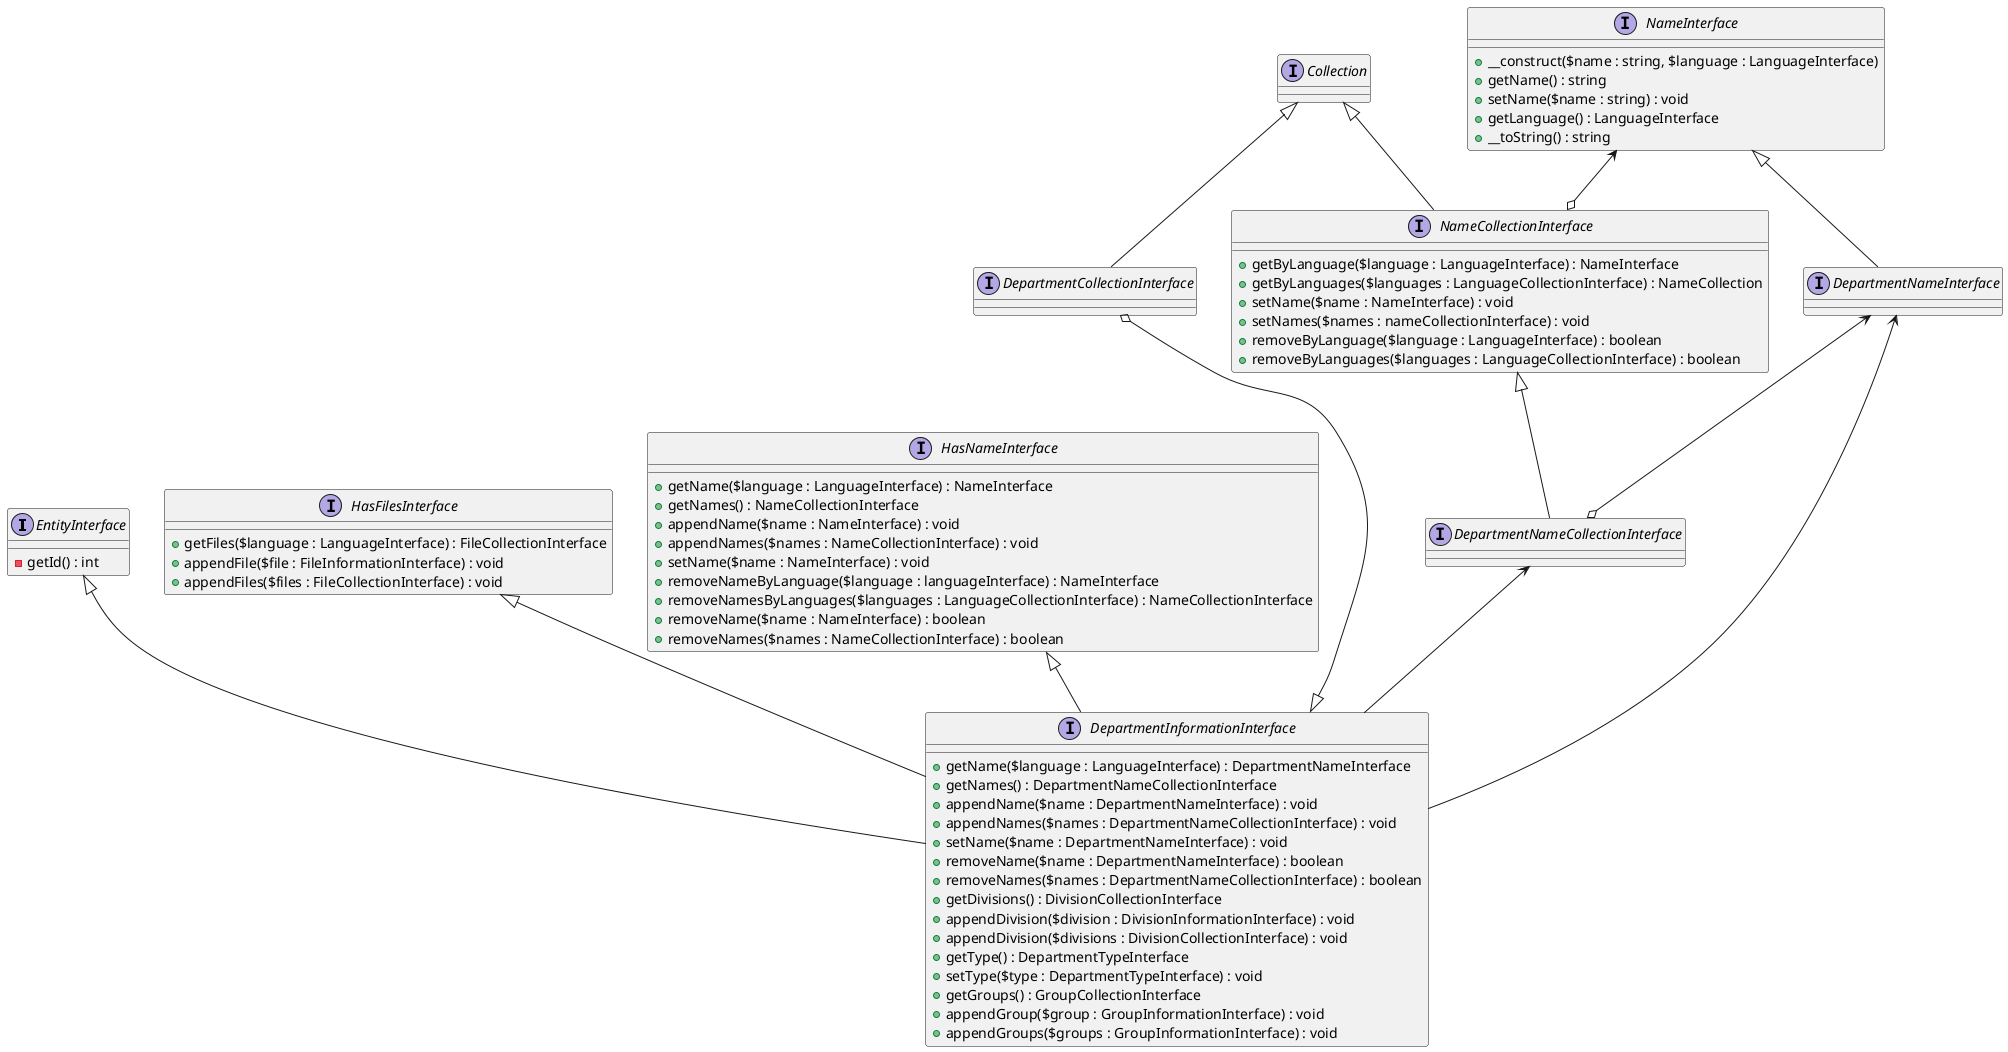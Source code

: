 @startuml

interface EntityInterface{
    -getId() : int
}

interface HasFilesInterface{
    +getFiles($language : LanguageInterface) : FileCollectionInterface
    +appendFile($file : FileInformationInterface) : void
    +appendFiles($files : FileCollectionInterface) : void
}

interface HasNameInterface{
    +getName($language : LanguageInterface) : NameInterface
    +getNames() : NameCollectionInterface
    +appendName($name : NameInterface) : void
    +appendNames($names : NameCollectionInterface) : void
    +setName($name : NameInterface) : void
    +removeNameByLanguage($language : languageInterface) : NameInterface
    +removeNamesByLanguages($languages : LanguageCollectionInterface) : NameCollectionInterface
    +removeName($name : NameInterface) : boolean
    +removeNames($names : NameCollectionInterface) : boolean
}

interface DepartmentCollectionInterface{
}

interface DepartmentInformationInterface{
   +getName($language : LanguageInterface) : DepartmentNameInterface
   +getNames() : DepartmentNameCollectionInterface
   +appendName($name : DepartmentNameInterface) : void
   +appendNames($names : DepartmentNameCollectionInterface) : void
   +setName($name : DepartmentNameInterface) : void
   +removeName($name : DepartmentNameInterface) : boolean
   +removeNames($names : DepartmentNameCollectionInterface) : boolean
   +getDivisions() : DivisionCollectionInterface
   +appendDivision($division : DivisionInformationInterface) : void
   +appendDivision($divisions : DivisionCollectionInterface) : void
   +getType() : DepartmentTypeInterface
   +setType($type : DepartmentTypeInterface) : void
   +getGroups() : GroupCollectionInterface
   +appendGroup($group : GroupInformationInterface) : void
   +appendGroups($groups : GroupInformationInterface) : void
}

interface Collection{
}

interface DepartmentNameInterface{
}

interface NameInterface{
    +__construct($name : string, $language : LanguageInterface)
    +getName() : string
    +setName($name : string) : void
    +getLanguage() : LanguageInterface
    +__toString() : string
}

interface DepartmentNameCollectionInterface{
}

interface NameCollectionInterface{
    +getByLanguage($language : LanguageInterface) : NameInterface
    +getByLanguages($languages : LanguageCollectionInterface) : NameCollection
    +setName($name : NameInterface) : void
    +setNames($names : nameCollectionInterface) : void
    +removeByLanguage($language : LanguageInterface) : boolean
    +removeByLanguages($languages : LanguageCollectionInterface) : boolean
}

EntityInterface <|-- DepartmentInformationInterface
HasFilesInterface <|-- DepartmentInformationInterface
HasNameInterface <|-- DepartmentInformationInterface
DepartmentCollectionInterface o--|> DepartmentInformationInterface
DepartmentNameInterface <-- DepartmentInformationInterface
DepartmentNameCollectionInterface <-- DepartmentInformationInterface

DepartmentNameInterface <--o DepartmentNameCollectionInterface
NameCollectionInterface <|-- DepartmentNameCollectionInterface

NameInterface <|-- DepartmentNameInterface
NameInterface <--o NameCollectionInterface

Collection <|--NameCollectionInterface
Collection <|-- DepartmentCollectionInterface
@enduml